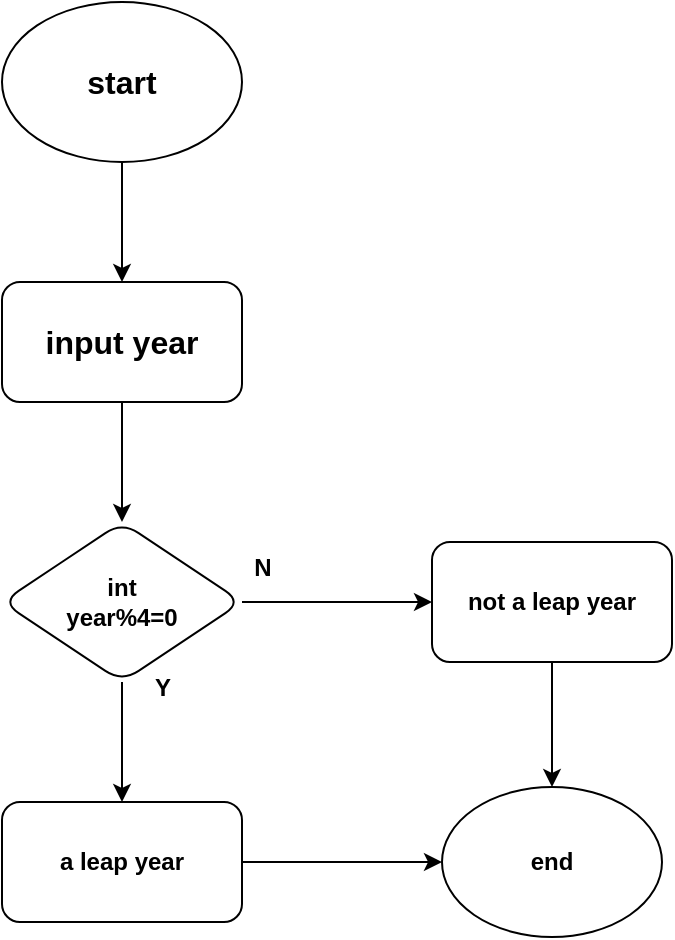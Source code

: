 <mxfile version="23.1.2" type="device">
  <diagram name="Page-1" id="K2wDAmNHvd1r8S66ezIg">
    <mxGraphModel dx="1034" dy="608" grid="1" gridSize="10" guides="1" tooltips="1" connect="1" arrows="1" fold="1" page="1" pageScale="1" pageWidth="827" pageHeight="1169" math="0" shadow="0">
      <root>
        <mxCell id="0" />
        <mxCell id="1" parent="0" />
        <mxCell id="8mfmRK8fr1BjEXwfD1cr-6" value="" style="edgeStyle=orthogonalEdgeStyle;rounded=0;orthogonalLoop=1;jettySize=auto;html=1;labelBackgroundColor=none;fontColor=default;" parent="1" source="8mfmRK8fr1BjEXwfD1cr-2" target="8mfmRK8fr1BjEXwfD1cr-5" edge="1">
          <mxGeometry relative="1" as="geometry" />
        </mxCell>
        <mxCell id="8mfmRK8fr1BjEXwfD1cr-2" value="&lt;font size=&quot;3&quot;&gt;start&lt;/font&gt;" style="ellipse;whiteSpace=wrap;html=1;fontStyle=1;labelBackgroundColor=none;" parent="1" vertex="1">
          <mxGeometry x="320" y="90" width="120" height="80" as="geometry" />
        </mxCell>
        <mxCell id="8mfmRK8fr1BjEXwfD1cr-8" value="" style="edgeStyle=orthogonalEdgeStyle;rounded=0;orthogonalLoop=1;jettySize=auto;html=1;labelBackgroundColor=none;fontColor=default;" parent="1" source="8mfmRK8fr1BjEXwfD1cr-5" target="8mfmRK8fr1BjEXwfD1cr-7" edge="1">
          <mxGeometry relative="1" as="geometry" />
        </mxCell>
        <mxCell id="8mfmRK8fr1BjEXwfD1cr-5" value="&lt;font size=&quot;3&quot;&gt;input year&lt;/font&gt;" style="rounded=1;whiteSpace=wrap;html=1;fontStyle=1;labelBackgroundColor=none;" parent="1" vertex="1">
          <mxGeometry x="320" y="230" width="120" height="60" as="geometry" />
        </mxCell>
        <mxCell id="8mfmRK8fr1BjEXwfD1cr-10" value="" style="edgeStyle=orthogonalEdgeStyle;rounded=0;orthogonalLoop=1;jettySize=auto;html=1;labelBackgroundColor=none;fontColor=default;" parent="1" source="8mfmRK8fr1BjEXwfD1cr-7" target="8mfmRK8fr1BjEXwfD1cr-9" edge="1">
          <mxGeometry relative="1" as="geometry" />
        </mxCell>
        <mxCell id="8mfmRK8fr1BjEXwfD1cr-12" value="" style="edgeStyle=orthogonalEdgeStyle;rounded=0;orthogonalLoop=1;jettySize=auto;html=1;labelBackgroundColor=none;fontColor=default;" parent="1" source="8mfmRK8fr1BjEXwfD1cr-7" target="8mfmRK8fr1BjEXwfD1cr-11" edge="1">
          <mxGeometry relative="1" as="geometry" />
        </mxCell>
        <mxCell id="8mfmRK8fr1BjEXwfD1cr-7" value="int&lt;br&gt;year%4=0" style="rhombus;whiteSpace=wrap;html=1;rounded=1;fontStyle=1;labelBackgroundColor=none;" parent="1" vertex="1">
          <mxGeometry x="320" y="350" width="120" height="80" as="geometry" />
        </mxCell>
        <mxCell id="8mfmRK8fr1BjEXwfD1cr-14" value="" style="edgeStyle=orthogonalEdgeStyle;rounded=0;orthogonalLoop=1;jettySize=auto;html=1;labelBackgroundColor=none;fontColor=default;" parent="1" source="8mfmRK8fr1BjEXwfD1cr-9" target="8mfmRK8fr1BjEXwfD1cr-13" edge="1">
          <mxGeometry relative="1" as="geometry" />
        </mxCell>
        <mxCell id="8mfmRK8fr1BjEXwfD1cr-9" value="a leap year" style="whiteSpace=wrap;html=1;rounded=1;fontStyle=1;labelBackgroundColor=none;" parent="1" vertex="1">
          <mxGeometry x="320" y="490" width="120" height="60" as="geometry" />
        </mxCell>
        <mxCell id="8mfmRK8fr1BjEXwfD1cr-15" value="" style="edgeStyle=orthogonalEdgeStyle;rounded=0;orthogonalLoop=1;jettySize=auto;html=1;labelBackgroundColor=none;fontColor=default;" parent="1" source="8mfmRK8fr1BjEXwfD1cr-11" target="8mfmRK8fr1BjEXwfD1cr-13" edge="1">
          <mxGeometry relative="1" as="geometry" />
        </mxCell>
        <mxCell id="8mfmRK8fr1BjEXwfD1cr-11" value="not a leap year" style="rounded=1;whiteSpace=wrap;html=1;fontStyle=1;labelBackgroundColor=none;" parent="1" vertex="1">
          <mxGeometry x="535" y="360" width="120" height="60" as="geometry" />
        </mxCell>
        <mxCell id="8mfmRK8fr1BjEXwfD1cr-13" value="end" style="ellipse;whiteSpace=wrap;html=1;rounded=1;fontStyle=1;labelBackgroundColor=none;" parent="1" vertex="1">
          <mxGeometry x="540" y="482.5" width="110" height="75" as="geometry" />
        </mxCell>
        <mxCell id="8mfmRK8fr1BjEXwfD1cr-16" value="&lt;b&gt;Y&lt;/b&gt;" style="text;html=1;align=center;verticalAlign=middle;resizable=0;points=[];autosize=1;strokeColor=none;fillColor=none;" parent="1" vertex="1">
          <mxGeometry x="385" y="418" width="30" height="30" as="geometry" />
        </mxCell>
        <mxCell id="8mfmRK8fr1BjEXwfD1cr-17" value="&lt;b&gt;N&lt;/b&gt;" style="text;html=1;align=center;verticalAlign=middle;resizable=0;points=[];autosize=1;strokeColor=none;fillColor=none;" parent="1" vertex="1">
          <mxGeometry x="435" y="358" width="30" height="30" as="geometry" />
        </mxCell>
      </root>
    </mxGraphModel>
  </diagram>
</mxfile>
